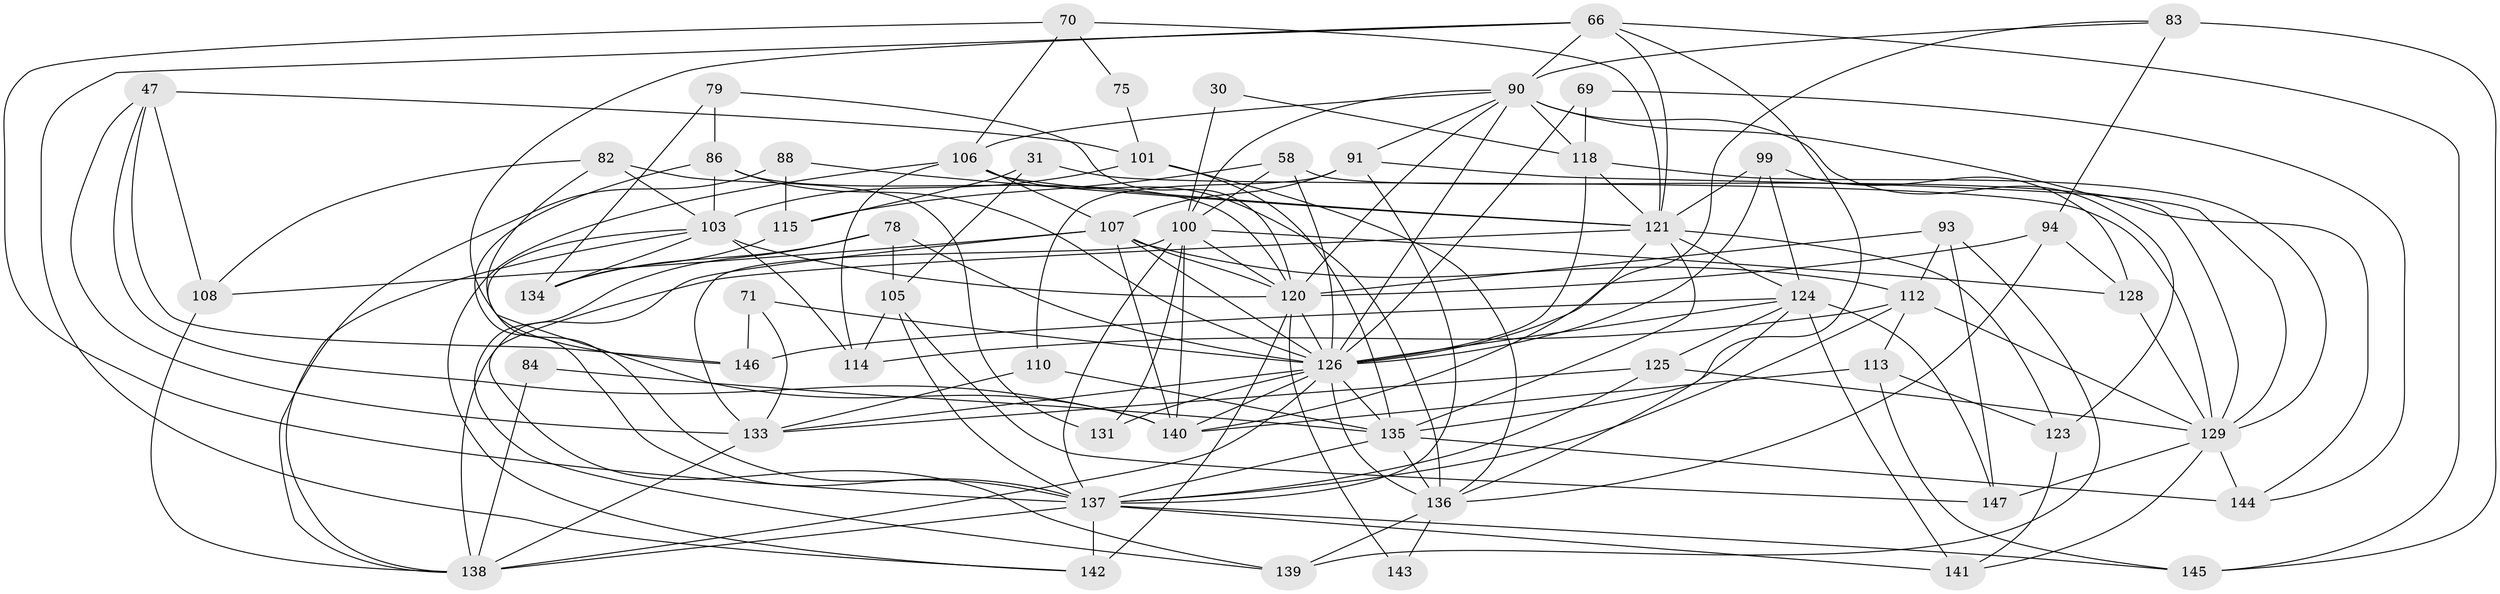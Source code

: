 // original degree distribution, {4: 1.0}
// Generated by graph-tools (version 1.1) at 2025/01/03/04/25 22:01:31]
// undirected, 58 vertices, 158 edges
graph export_dot {
graph [start="1"]
  node [color=gray90,style=filled];
  30;
  31;
  47 [super="+14"];
  58;
  66 [super="+27"];
  69 [super="+39"];
  70 [super="+60"];
  71;
  75;
  78;
  79;
  82 [super="+61"];
  83;
  84;
  86 [super="+53"];
  88;
  90 [super="+85+89"];
  91 [super="+23"];
  93;
  94;
  99 [super="+52"];
  100 [super="+16+64"];
  101 [super="+42"];
  103 [super="+35+9"];
  105 [super="+36"];
  106 [super="+46"];
  107 [super="+74"];
  108;
  110;
  112 [super="+2+50"];
  113;
  114;
  115 [super="+77"];
  118 [super="+56"];
  120 [super="+8+116"];
  121 [super="+76+119"];
  123;
  124 [super="+73+109"];
  125;
  126 [super="+19+59+97+104+96"];
  128 [super="+87"];
  129 [super="+13+98"];
  131;
  133 [super="+102+63+122"];
  134;
  135 [super="+117+130+111"];
  136 [super="+132"];
  137 [super="+45+72"];
  138 [super="+37+81"];
  139;
  140 [super="+80"];
  141;
  142 [super="+127"];
  143;
  144 [super="+1"];
  145;
  146 [super="+6"];
  147;
  30 -- 118 [weight=2];
  30 -- 100 [weight=2];
  31 -- 115 [weight=2];
  31 -- 129;
  31 -- 105;
  47 -- 146 [weight=2];
  47 -- 108;
  47 -- 101;
  47 -- 140;
  47 -- 133;
  58 -- 129;
  58 -- 115;
  58 -- 100;
  58 -- 126;
  66 -- 145;
  66 -- 146;
  66 -- 121 [weight=2];
  66 -- 90 [weight=3];
  66 -- 142;
  66 -- 135 [weight=2];
  69 -- 144 [weight=2];
  69 -- 118;
  69 -- 126 [weight=3];
  70 -- 75 [weight=2];
  70 -- 106;
  70 -- 137 [weight=2];
  70 -- 121;
  71 -- 146 [weight=2];
  71 -- 133;
  71 -- 126;
  75 -- 101 [weight=2];
  78 -- 126;
  78 -- 105;
  78 -- 134;
  78 -- 139;
  79 -- 134;
  79 -- 86 [weight=2];
  79 -- 120;
  82 -- 131 [weight=2];
  82 -- 108;
  82 -- 103 [weight=2];
  82 -- 140;
  83 -- 94;
  83 -- 145;
  83 -- 90;
  83 -- 126;
  84 -- 138 [weight=2];
  84 -- 135 [weight=2];
  86 -- 103 [weight=2];
  86 -- 120 [weight=2];
  86 -- 126;
  86 -- 137;
  88 -- 121;
  88 -- 115 [weight=2];
  88 -- 138;
  90 -- 106;
  90 -- 100;
  90 -- 126;
  90 -- 123;
  90 -- 144;
  90 -- 118;
  90 -- 120;
  90 -- 91;
  91 -- 110 [weight=2];
  91 -- 129;
  91 -- 137;
  91 -- 107;
  93 -- 147;
  93 -- 139;
  93 -- 112;
  93 -- 120;
  94 -- 120;
  94 -- 128;
  94 -- 136;
  99 -- 121;
  99 -- 126 [weight=3];
  99 -- 128;
  99 -- 124;
  100 -- 120 [weight=2];
  100 -- 128 [weight=2];
  100 -- 131;
  100 -- 133 [weight=3];
  100 -- 140;
  100 -- 137;
  101 -- 136;
  101 -- 103;
  101 -- 135;
  103 -- 134;
  103 -- 114;
  103 -- 120;
  103 -- 137;
  103 -- 138;
  105 -- 114;
  105 -- 147;
  105 -- 137 [weight=2];
  106 -- 142;
  106 -- 136 [weight=2];
  106 -- 114;
  106 -- 107;
  106 -- 121;
  107 -- 108;
  107 -- 126 [weight=2];
  107 -- 112;
  107 -- 139;
  107 -- 140 [weight=2];
  107 -- 120;
  108 -- 138;
  110 -- 133;
  110 -- 135;
  112 -- 114;
  112 -- 113;
  112 -- 129;
  112 -- 137 [weight=3];
  113 -- 123;
  113 -- 140;
  113 -- 145;
  115 -- 134;
  118 -- 129 [weight=2];
  118 -- 126;
  118 -- 121;
  120 -- 143 [weight=2];
  120 -- 126;
  120 -- 142;
  121 -- 135;
  121 -- 138;
  121 -- 140;
  121 -- 123;
  121 -- 124;
  123 -- 141;
  124 -- 147;
  124 -- 136;
  124 -- 125;
  124 -- 141;
  124 -- 146;
  124 -- 126;
  125 -- 129;
  125 -- 133;
  125 -- 137;
  126 -- 131;
  126 -- 133 [weight=2];
  126 -- 138 [weight=2];
  126 -- 136;
  126 -- 135 [weight=2];
  126 -- 140;
  128 -- 129 [weight=2];
  129 -- 144;
  129 -- 141;
  129 -- 147;
  133 -- 138;
  135 -- 137 [weight=2];
  135 -- 144 [weight=2];
  135 -- 136;
  136 -- 143 [weight=2];
  136 -- 139;
  137 -- 145;
  137 -- 141;
  137 -- 142 [weight=3];
  137 -- 138;
}

